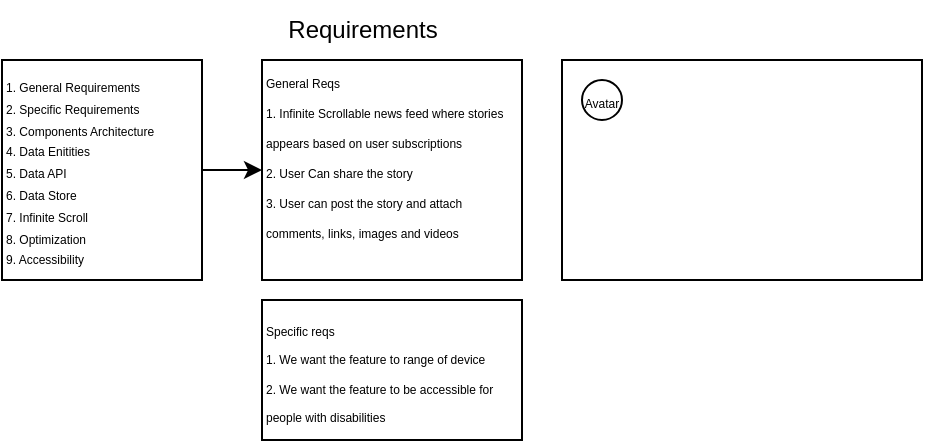 <mxfile version="26.0.14">
  <diagram name="Page-1" id="4xoUDJcRbk22KNLd3KY5">
    <mxGraphModel dx="354" dy="207" grid="1" gridSize="10" guides="1" tooltips="1" connect="1" arrows="1" fold="1" page="1" pageScale="1" pageWidth="850" pageHeight="1100" math="0" shadow="0">
      <root>
        <mxCell id="0" />
        <mxCell id="1" parent="0" />
        <mxCell id="HlSkQMo-Pf87UodsOYhZ-3" value="" style="edgeStyle=orthogonalEdgeStyle;rounded=0;orthogonalLoop=1;jettySize=auto;html=1;" edge="1" parent="1" source="HlSkQMo-Pf87UodsOYhZ-1" target="HlSkQMo-Pf87UodsOYhZ-2">
          <mxGeometry relative="1" as="geometry" />
        </mxCell>
        <mxCell id="HlSkQMo-Pf87UodsOYhZ-1" value="&lt;div style=&quot;line-height: 90%;&quot;&gt;&lt;font style=&quot;font-size: 6px; line-height: 90%;&quot;&gt;1. General Requirements&lt;/font&gt;&lt;div&gt;&lt;font style=&quot;font-size: 6px; line-height: 90%;&quot;&gt;&lt;font&gt;2. Specific Requirements&lt;br&gt;3. Components Architecture&lt;br&gt;4. Data Enitities&lt;br&gt;5. Data API&lt;br&gt;6. Data Store&lt;br&gt;7. Infinite Scroll&lt;br&gt;8. Optimization&lt;br&gt;9. &lt;/font&gt;Accessibility&lt;/font&gt;&lt;/div&gt;&lt;/div&gt;" style="rounded=0;whiteSpace=wrap;html=1;align=left;shadow=0;" vertex="1" parent="1">
          <mxGeometry x="20" y="50" width="100" height="110" as="geometry" />
        </mxCell>
        <mxCell id="HlSkQMo-Pf87UodsOYhZ-2" value="&lt;font style=&quot;line-height: 100%;&quot;&gt;&lt;font style=&quot;font-size: 6px;&quot;&gt;General Reqs&lt;br&gt;1. Infinite Scrollable news feed where stories appears based on user subscriptions&lt;br&gt;2. User Can share the story&lt;br&gt;3. User can post the story and attach comments, links, images and videos&lt;br&gt;&lt;/font&gt;&lt;br&gt;&lt;/font&gt;" style="whiteSpace=wrap;html=1;align=left;rounded=0;shadow=0;" vertex="1" parent="1">
          <mxGeometry x="150" y="50" width="130" height="110" as="geometry" />
        </mxCell>
        <mxCell id="HlSkQMo-Pf87UodsOYhZ-4" value="&lt;font style=&quot;font-size: 6px; line-height: 70%;&quot;&gt;Specific reqs&lt;br&gt;1. We want the feature to range of device&lt;br&gt;2. We want the feature to be accessible for people with disabilities&lt;/font&gt;" style="rounded=0;whiteSpace=wrap;html=1;align=left;" vertex="1" parent="1">
          <mxGeometry x="150" y="170" width="130" height="70" as="geometry" />
        </mxCell>
        <mxCell id="HlSkQMo-Pf87UodsOYhZ-5" value="Requirements" style="text;html=1;align=center;verticalAlign=middle;resizable=0;points=[];autosize=1;strokeColor=none;fillColor=none;" vertex="1" parent="1">
          <mxGeometry x="150" y="20" width="100" height="30" as="geometry" />
        </mxCell>
        <mxCell id="HlSkQMo-Pf87UodsOYhZ-6" value="" style="rounded=0;whiteSpace=wrap;html=1;" vertex="1" parent="1">
          <mxGeometry x="300" y="50" width="180" height="110" as="geometry" />
        </mxCell>
        <mxCell id="HlSkQMo-Pf87UodsOYhZ-7" value="&lt;span style=&quot;line-height: 90%;&quot;&gt;&lt;font style=&quot;font-size: 6px;&quot;&gt;Avatar&lt;/font&gt;&lt;/span&gt;" style="ellipse;whiteSpace=wrap;html=1;aspect=fixed;align=center;verticalAlign=middle;" vertex="1" parent="1">
          <mxGeometry x="310" y="60" width="20" height="20" as="geometry" />
        </mxCell>
      </root>
    </mxGraphModel>
  </diagram>
</mxfile>
